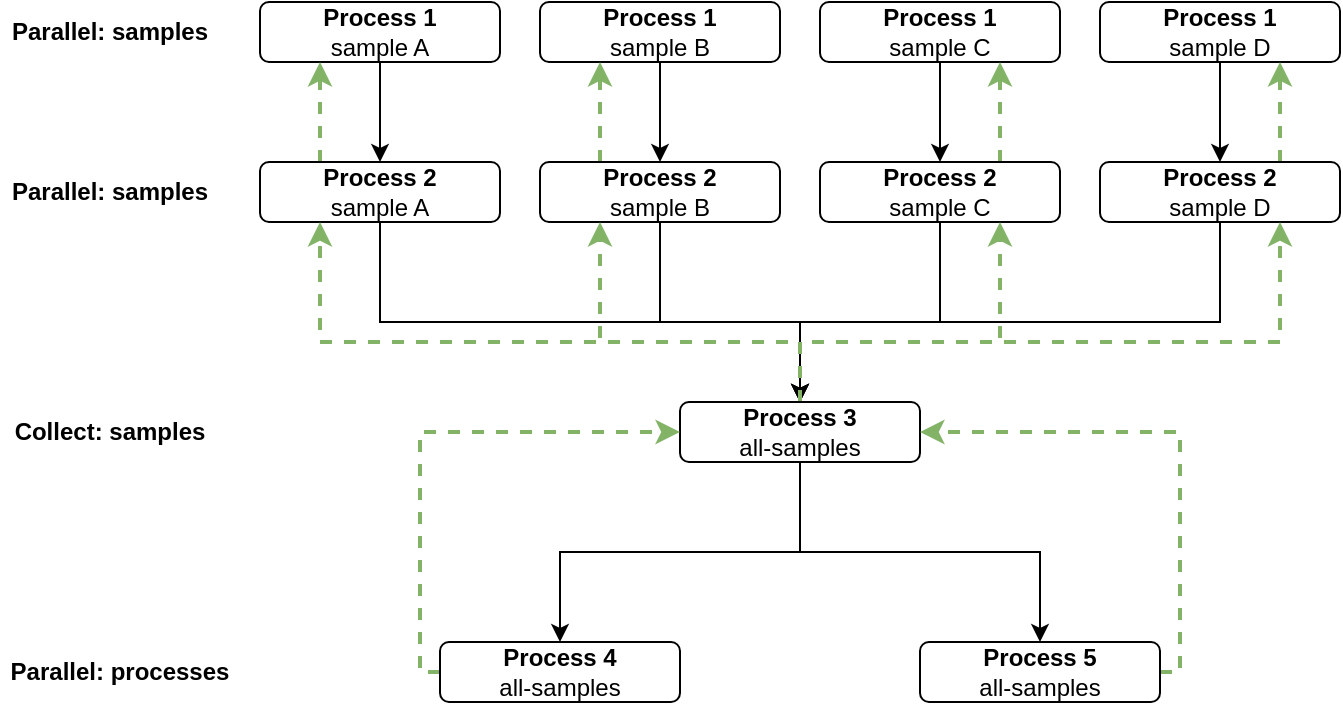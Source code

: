 <mxfile version="13.3.1" type="device"><diagram id="d82idVeFCg24KSRQfVQB" name="Page-1"><mxGraphModel dx="885" dy="680" grid="1" gridSize="10" guides="1" tooltips="1" connect="1" arrows="1" fold="1" page="1" pageScale="1" pageWidth="3300" pageHeight="2339" math="0" shadow="0"><root><mxCell id="0"/><mxCell id="1" parent="0"/><mxCell id="RI5Aq-B-am0WNARkc2LI-11" style="edgeStyle=orthogonalEdgeStyle;rounded=0;orthogonalLoop=1;jettySize=auto;html=1;entryX=0.5;entryY=0;entryDx=0;entryDy=0;" edge="1" parent="1" source="RI5Aq-B-am0WNARkc2LI-1" target="RI5Aq-B-am0WNARkc2LI-7"><mxGeometry relative="1" as="geometry"/></mxCell><mxCell id="RI5Aq-B-am0WNARkc2LI-1" value="&lt;b&gt;Process 1&lt;/b&gt;&lt;br&gt;sample A" style="rounded=1;whiteSpace=wrap;html=1;" vertex="1" parent="1"><mxGeometry x="150" y="90" width="120" height="30" as="geometry"/></mxCell><mxCell id="RI5Aq-B-am0WNARkc2LI-12" style="edgeStyle=orthogonalEdgeStyle;rounded=0;orthogonalLoop=1;jettySize=auto;html=1;entryX=0.5;entryY=0;entryDx=0;entryDy=0;" edge="1" parent="1" source="RI5Aq-B-am0WNARkc2LI-3" target="RI5Aq-B-am0WNARkc2LI-8"><mxGeometry relative="1" as="geometry"/></mxCell><mxCell id="RI5Aq-B-am0WNARkc2LI-3" value="&lt;b&gt;Process 1&lt;/b&gt;&lt;br&gt;sample B" style="rounded=1;whiteSpace=wrap;html=1;" vertex="1" parent="1"><mxGeometry x="290" y="90" width="120" height="30" as="geometry"/></mxCell><mxCell id="RI5Aq-B-am0WNARkc2LI-13" style="edgeStyle=orthogonalEdgeStyle;rounded=0;orthogonalLoop=1;jettySize=auto;html=1;entryX=0.5;entryY=0;entryDx=0;entryDy=0;" edge="1" parent="1" source="RI5Aq-B-am0WNARkc2LI-4" target="RI5Aq-B-am0WNARkc2LI-9"><mxGeometry relative="1" as="geometry"/></mxCell><mxCell id="RI5Aq-B-am0WNARkc2LI-4" value="&lt;b&gt;Process 1&lt;/b&gt;&lt;br&gt;sample C" style="rounded=1;whiteSpace=wrap;html=1;" vertex="1" parent="1"><mxGeometry x="430" y="90" width="120" height="30" as="geometry"/></mxCell><mxCell id="RI5Aq-B-am0WNARkc2LI-14" style="edgeStyle=orthogonalEdgeStyle;rounded=0;orthogonalLoop=1;jettySize=auto;html=1;entryX=0.5;entryY=0;entryDx=0;entryDy=0;" edge="1" parent="1" source="RI5Aq-B-am0WNARkc2LI-5" target="RI5Aq-B-am0WNARkc2LI-10"><mxGeometry relative="1" as="geometry"/></mxCell><mxCell id="RI5Aq-B-am0WNARkc2LI-5" value="&lt;b&gt;Process 1&lt;/b&gt;&lt;br&gt;sample D" style="rounded=1;whiteSpace=wrap;html=1;" vertex="1" parent="1"><mxGeometry x="570" y="90" width="120" height="30" as="geometry"/></mxCell><mxCell id="RI5Aq-B-am0WNARkc2LI-20" style="edgeStyle=orthogonalEdgeStyle;rounded=0;orthogonalLoop=1;jettySize=auto;html=1;" edge="1" parent="1" source="RI5Aq-B-am0WNARkc2LI-7" target="RI5Aq-B-am0WNARkc2LI-15"><mxGeometry relative="1" as="geometry"><Array as="points"><mxPoint x="210" y="250"/><mxPoint x="420" y="250"/></Array></mxGeometry></mxCell><mxCell id="RI5Aq-B-am0WNARkc2LI-34" style="edgeStyle=orthogonalEdgeStyle;rounded=0;orthogonalLoop=1;jettySize=auto;html=1;exitX=0.25;exitY=0;exitDx=0;exitDy=0;entryX=0.25;entryY=1;entryDx=0;entryDy=0;dashed=1;fillColor=#d5e8d4;strokeColor=#82b366;strokeWidth=2;" edge="1" parent="1" source="RI5Aq-B-am0WNARkc2LI-7" target="RI5Aq-B-am0WNARkc2LI-1"><mxGeometry relative="1" as="geometry"/></mxCell><mxCell id="RI5Aq-B-am0WNARkc2LI-7" value="&lt;b&gt;Process 2&lt;/b&gt;&lt;br&gt;sample A" style="rounded=1;whiteSpace=wrap;html=1;" vertex="1" parent="1"><mxGeometry x="150" y="170" width="120" height="30" as="geometry"/></mxCell><mxCell id="RI5Aq-B-am0WNARkc2LI-19" style="edgeStyle=orthogonalEdgeStyle;rounded=0;orthogonalLoop=1;jettySize=auto;html=1;entryX=0.5;entryY=0;entryDx=0;entryDy=0;" edge="1" parent="1" source="RI5Aq-B-am0WNARkc2LI-8" target="RI5Aq-B-am0WNARkc2LI-15"><mxGeometry relative="1" as="geometry"><Array as="points"><mxPoint x="350" y="250"/><mxPoint x="420" y="250"/></Array></mxGeometry></mxCell><mxCell id="RI5Aq-B-am0WNARkc2LI-35" style="edgeStyle=orthogonalEdgeStyle;rounded=0;orthogonalLoop=1;jettySize=auto;html=1;exitX=0.25;exitY=0;exitDx=0;exitDy=0;entryX=0.25;entryY=1;entryDx=0;entryDy=0;dashed=1;fillColor=#d5e8d4;strokeColor=#82b366;strokeWidth=2;" edge="1" parent="1" source="RI5Aq-B-am0WNARkc2LI-8" target="RI5Aq-B-am0WNARkc2LI-3"><mxGeometry relative="1" as="geometry"/></mxCell><mxCell id="RI5Aq-B-am0WNARkc2LI-8" value="&lt;b&gt;Process 2&lt;/b&gt;&lt;br&gt;sample B" style="rounded=1;whiteSpace=wrap;html=1;" vertex="1" parent="1"><mxGeometry x="290" y="170" width="120" height="30" as="geometry"/></mxCell><mxCell id="RI5Aq-B-am0WNARkc2LI-21" style="edgeStyle=orthogonalEdgeStyle;rounded=0;orthogonalLoop=1;jettySize=auto;html=1;entryX=0.5;entryY=0;entryDx=0;entryDy=0;" edge="1" parent="1" source="RI5Aq-B-am0WNARkc2LI-9" target="RI5Aq-B-am0WNARkc2LI-15"><mxGeometry relative="1" as="geometry"><Array as="points"><mxPoint x="490" y="250"/><mxPoint x="420" y="250"/></Array></mxGeometry></mxCell><mxCell id="RI5Aq-B-am0WNARkc2LI-36" style="edgeStyle=orthogonalEdgeStyle;rounded=0;orthogonalLoop=1;jettySize=auto;html=1;exitX=0.75;exitY=0;exitDx=0;exitDy=0;entryX=0.75;entryY=1;entryDx=0;entryDy=0;dashed=1;fillColor=#d5e8d4;strokeColor=#82b366;strokeWidth=2;" edge="1" parent="1" source="RI5Aq-B-am0WNARkc2LI-9" target="RI5Aq-B-am0WNARkc2LI-4"><mxGeometry relative="1" as="geometry"/></mxCell><mxCell id="RI5Aq-B-am0WNARkc2LI-9" value="&lt;b&gt;Process 2&lt;/b&gt;&lt;br&gt;sample C" style="rounded=1;whiteSpace=wrap;html=1;" vertex="1" parent="1"><mxGeometry x="430" y="170" width="120" height="30" as="geometry"/></mxCell><mxCell id="RI5Aq-B-am0WNARkc2LI-22" style="edgeStyle=orthogonalEdgeStyle;rounded=0;orthogonalLoop=1;jettySize=auto;html=1;entryX=0.5;entryY=0;entryDx=0;entryDy=0;" edge="1" parent="1" source="RI5Aq-B-am0WNARkc2LI-10" target="RI5Aq-B-am0WNARkc2LI-15"><mxGeometry relative="1" as="geometry"><Array as="points"><mxPoint x="630" y="250"/><mxPoint x="420" y="250"/></Array></mxGeometry></mxCell><mxCell id="RI5Aq-B-am0WNARkc2LI-37" style="edgeStyle=orthogonalEdgeStyle;rounded=0;orthogonalLoop=1;jettySize=auto;html=1;exitX=0.75;exitY=0;exitDx=0;exitDy=0;entryX=0.75;entryY=1;entryDx=0;entryDy=0;dashed=1;fillColor=#d5e8d4;strokeColor=#82b366;strokeWidth=2;" edge="1" parent="1" source="RI5Aq-B-am0WNARkc2LI-10" target="RI5Aq-B-am0WNARkc2LI-5"><mxGeometry relative="1" as="geometry"/></mxCell><mxCell id="RI5Aq-B-am0WNARkc2LI-10" value="&lt;b&gt;Process 2&lt;/b&gt;&lt;br&gt;sample D" style="rounded=1;whiteSpace=wrap;html=1;" vertex="1" parent="1"><mxGeometry x="570" y="170" width="120" height="30" as="geometry"/></mxCell><mxCell id="RI5Aq-B-am0WNARkc2LI-25" style="edgeStyle=orthogonalEdgeStyle;rounded=0;orthogonalLoop=1;jettySize=auto;html=1;entryX=0.5;entryY=0;entryDx=0;entryDy=0;" edge="1" parent="1" source="RI5Aq-B-am0WNARkc2LI-15" target="RI5Aq-B-am0WNARkc2LI-23"><mxGeometry relative="1" as="geometry"/></mxCell><mxCell id="RI5Aq-B-am0WNARkc2LI-26" style="edgeStyle=orthogonalEdgeStyle;rounded=0;orthogonalLoop=1;jettySize=auto;html=1;entryX=0.5;entryY=0;entryDx=0;entryDy=0;" edge="1" parent="1" source="RI5Aq-B-am0WNARkc2LI-15" target="RI5Aq-B-am0WNARkc2LI-24"><mxGeometry relative="1" as="geometry"/></mxCell><mxCell id="RI5Aq-B-am0WNARkc2LI-29" style="edgeStyle=orthogonalEdgeStyle;rounded=0;orthogonalLoop=1;jettySize=auto;html=1;entryX=0.25;entryY=1;entryDx=0;entryDy=0;dashed=1;fillColor=#d5e8d4;strokeColor=#82b366;strokeWidth=2;" edge="1" parent="1" source="RI5Aq-B-am0WNARkc2LI-15" target="RI5Aq-B-am0WNARkc2LI-7"><mxGeometry relative="1" as="geometry"><Array as="points"><mxPoint x="420" y="260"/><mxPoint x="180" y="260"/></Array></mxGeometry></mxCell><mxCell id="RI5Aq-B-am0WNARkc2LI-30" style="edgeStyle=orthogonalEdgeStyle;rounded=0;orthogonalLoop=1;jettySize=auto;html=1;entryX=0.75;entryY=1;entryDx=0;entryDy=0;dashed=1;fillColor=#d5e8d4;strokeColor=#82b366;strokeWidth=2;" edge="1" parent="1" source="RI5Aq-B-am0WNARkc2LI-15" target="RI5Aq-B-am0WNARkc2LI-10"><mxGeometry relative="1" as="geometry"><Array as="points"><mxPoint x="420" y="260"/><mxPoint x="660" y="260"/></Array></mxGeometry></mxCell><mxCell id="RI5Aq-B-am0WNARkc2LI-32" style="edgeStyle=orthogonalEdgeStyle;rounded=0;orthogonalLoop=1;jettySize=auto;html=1;entryX=0.75;entryY=1;entryDx=0;entryDy=0;dashed=1;fillColor=#d5e8d4;strokeColor=#82b366;strokeWidth=2;" edge="1" parent="1" source="RI5Aq-B-am0WNARkc2LI-15" target="RI5Aq-B-am0WNARkc2LI-9"><mxGeometry relative="1" as="geometry"><Array as="points"><mxPoint x="420" y="260"/><mxPoint x="520" y="260"/></Array></mxGeometry></mxCell><mxCell id="RI5Aq-B-am0WNARkc2LI-33" style="edgeStyle=orthogonalEdgeStyle;rounded=0;orthogonalLoop=1;jettySize=auto;html=1;entryX=0.25;entryY=1;entryDx=0;entryDy=0;dashed=1;fillColor=#d5e8d4;strokeColor=#82b366;strokeWidth=2;" edge="1" parent="1" source="RI5Aq-B-am0WNARkc2LI-15" target="RI5Aq-B-am0WNARkc2LI-8"><mxGeometry relative="1" as="geometry"><Array as="points"><mxPoint x="420" y="260"/><mxPoint x="320" y="260"/></Array></mxGeometry></mxCell><mxCell id="RI5Aq-B-am0WNARkc2LI-15" value="&lt;b&gt;Process 3&lt;/b&gt;&lt;br&gt;all-samples" style="rounded=1;whiteSpace=wrap;html=1;" vertex="1" parent="1"><mxGeometry x="360" y="290" width="120" height="30" as="geometry"/></mxCell><mxCell id="RI5Aq-B-am0WNARkc2LI-28" style="edgeStyle=orthogonalEdgeStyle;rounded=0;orthogonalLoop=1;jettySize=auto;html=1;entryX=0;entryY=0.5;entryDx=0;entryDy=0;dashed=1;fillColor=#d5e8d4;strokeColor=#82b366;strokeWidth=2;" edge="1" parent="1" source="RI5Aq-B-am0WNARkc2LI-23" target="RI5Aq-B-am0WNARkc2LI-15"><mxGeometry relative="1" as="geometry"><Array as="points"><mxPoint x="230" y="425"/><mxPoint x="230" y="305"/></Array></mxGeometry></mxCell><mxCell id="RI5Aq-B-am0WNARkc2LI-23" value="&lt;b&gt;Process 4&lt;/b&gt;&lt;br&gt;all-samples" style="rounded=1;whiteSpace=wrap;html=1;" vertex="1" parent="1"><mxGeometry x="240" y="410" width="120" height="30" as="geometry"/></mxCell><mxCell id="RI5Aq-B-am0WNARkc2LI-27" style="edgeStyle=orthogonalEdgeStyle;rounded=0;orthogonalLoop=1;jettySize=auto;html=1;entryX=1;entryY=0.5;entryDx=0;entryDy=0;dashed=1;fillColor=#d5e8d4;strokeColor=#82b366;strokeWidth=2;" edge="1" parent="1" source="RI5Aq-B-am0WNARkc2LI-24" target="RI5Aq-B-am0WNARkc2LI-15"><mxGeometry relative="1" as="geometry"><Array as="points"><mxPoint x="610" y="425"/><mxPoint x="610" y="305"/></Array></mxGeometry></mxCell><mxCell id="RI5Aq-B-am0WNARkc2LI-24" value="&lt;b&gt;Process 5&lt;/b&gt;&lt;br&gt;all-samples" style="rounded=1;whiteSpace=wrap;html=1;" vertex="1" parent="1"><mxGeometry x="480" y="410" width="120" height="30" as="geometry"/></mxCell><mxCell id="RI5Aq-B-am0WNARkc2LI-38" value="&lt;b&gt;Parallel: samples&lt;/b&gt;" style="text;html=1;strokeColor=none;fillColor=none;align=center;verticalAlign=middle;whiteSpace=wrap;rounded=0;" vertex="1" parent="1"><mxGeometry x="20" y="90" width="110" height="30" as="geometry"/></mxCell><mxCell id="RI5Aq-B-am0WNARkc2LI-42" value="&lt;b&gt;Parallel: samples&lt;/b&gt;" style="text;html=1;strokeColor=none;fillColor=none;align=center;verticalAlign=middle;whiteSpace=wrap;rounded=0;" vertex="1" parent="1"><mxGeometry x="20" y="170" width="110" height="30" as="geometry"/></mxCell><mxCell id="RI5Aq-B-am0WNARkc2LI-43" value="&lt;b&gt;Collect: samples&lt;/b&gt;" style="text;html=1;strokeColor=none;fillColor=none;align=center;verticalAlign=middle;whiteSpace=wrap;rounded=0;" vertex="1" parent="1"><mxGeometry x="20" y="290" width="110" height="30" as="geometry"/></mxCell><mxCell id="RI5Aq-B-am0WNARkc2LI-44" value="&lt;b&gt;Parallel: processes&lt;/b&gt;" style="text;html=1;strokeColor=none;fillColor=none;align=center;verticalAlign=middle;whiteSpace=wrap;rounded=0;" vertex="1" parent="1"><mxGeometry x="20" y="410" width="120" height="30" as="geometry"/></mxCell></root></mxGraphModel></diagram></mxfile>